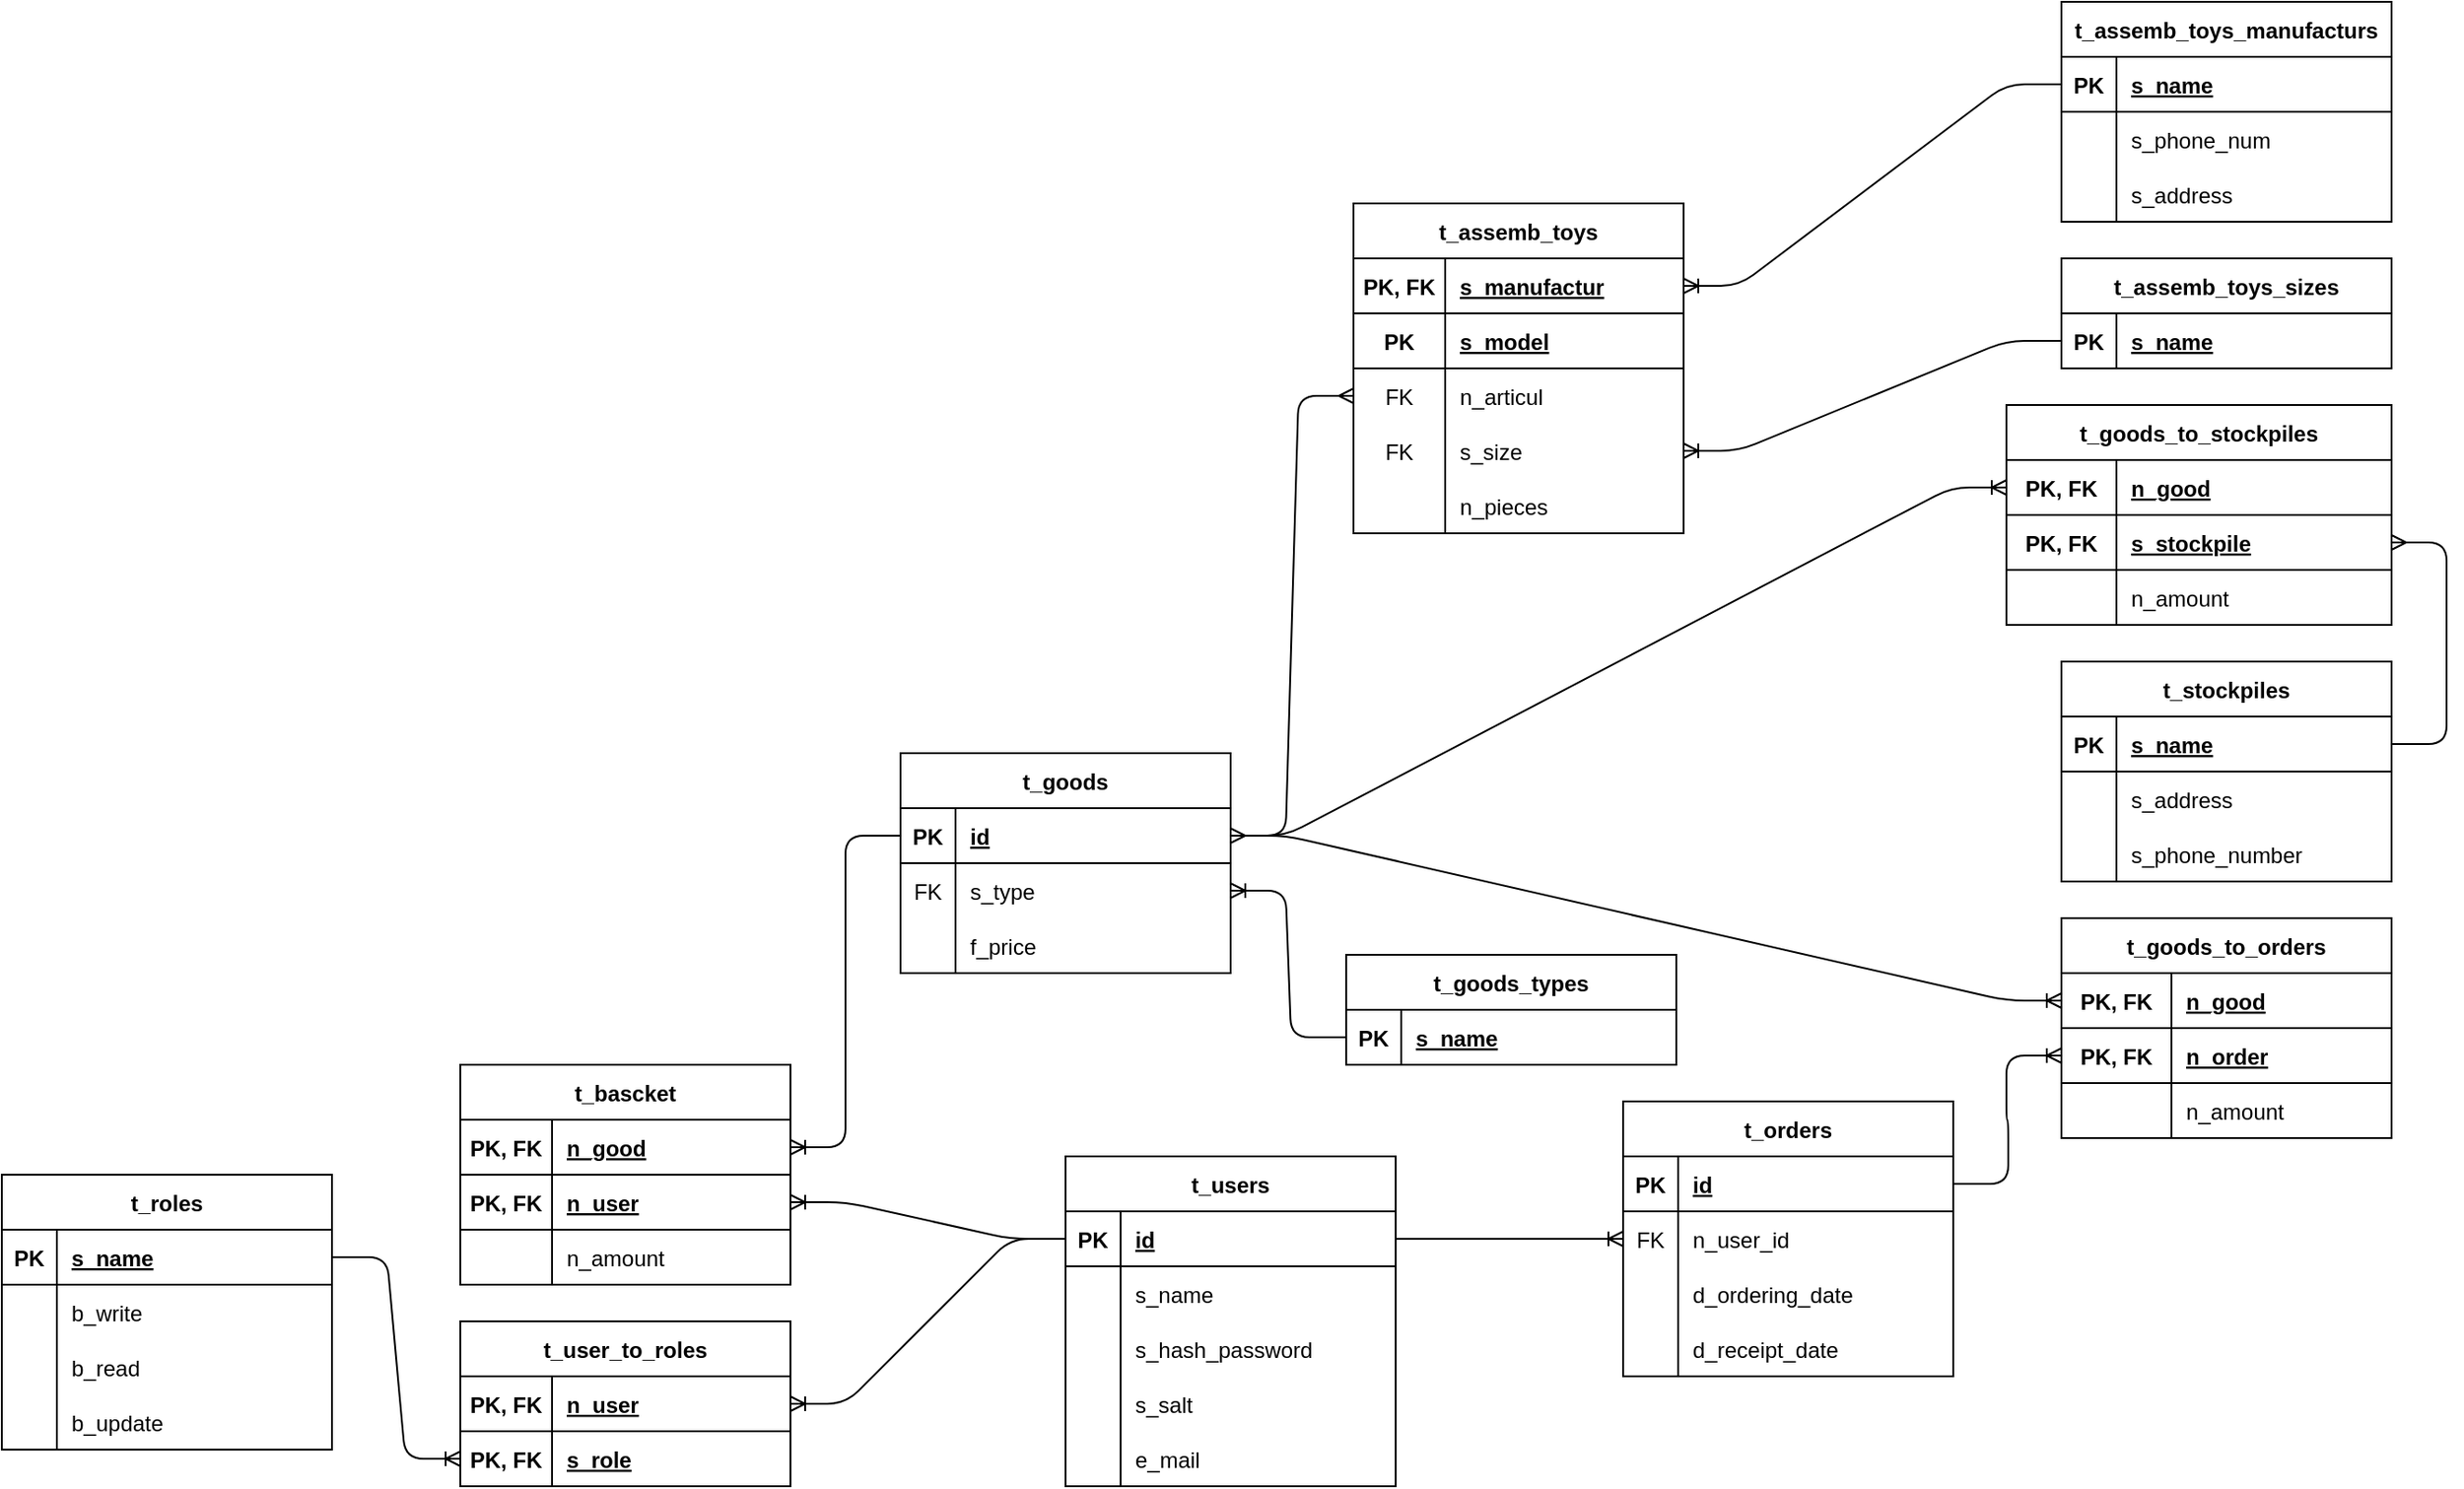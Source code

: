 <mxfile version="14.8.6" type="device"><diagram id="l25zXF_h_-nfWPYXJ8Zp" name="Page-1"><mxGraphModel dx="2249" dy="1874" grid="1" gridSize="10" guides="1" tooltips="1" connect="1" arrows="1" fold="1" page="1" pageScale="1" pageWidth="827" pageHeight="1169" math="0" shadow="0"><root><mxCell id="0"/><mxCell id="1" parent="0"/><mxCell id="Kfu2-tte2u3ud-LGm2zd-1" value="t_users" style="shape=table;startSize=30;container=1;collapsible=1;childLayout=tableLayout;fixedRows=1;rowLines=0;fontStyle=1;align=center;resizeLast=1;" parent="1" vertex="1"><mxGeometry x="167" y="290" width="180" height="180" as="geometry"/></mxCell><mxCell id="Kfu2-tte2u3ud-LGm2zd-2" value="" style="shape=partialRectangle;collapsible=0;dropTarget=0;pointerEvents=0;fillColor=none;top=0;left=0;bottom=1;right=0;points=[[0,0.5],[1,0.5]];portConstraint=eastwest;" parent="Kfu2-tte2u3ud-LGm2zd-1" vertex="1"><mxGeometry y="30" width="180" height="30" as="geometry"/></mxCell><mxCell id="Kfu2-tte2u3ud-LGm2zd-3" value="PK" style="shape=partialRectangle;connectable=0;fillColor=none;top=0;left=0;bottom=0;right=0;fontStyle=1;overflow=hidden;" parent="Kfu2-tte2u3ud-LGm2zd-2" vertex="1"><mxGeometry width="30" height="30" as="geometry"/></mxCell><mxCell id="Kfu2-tte2u3ud-LGm2zd-4" value="id" style="shape=partialRectangle;connectable=0;fillColor=none;top=0;left=0;bottom=0;right=0;align=left;spacingLeft=6;fontStyle=5;overflow=hidden;" parent="Kfu2-tte2u3ud-LGm2zd-2" vertex="1"><mxGeometry x="30" width="150" height="30" as="geometry"/></mxCell><mxCell id="Kfu2-tte2u3ud-LGm2zd-5" value="" style="shape=partialRectangle;collapsible=0;dropTarget=0;pointerEvents=0;fillColor=none;top=0;left=0;bottom=0;right=0;points=[[0,0.5],[1,0.5]];portConstraint=eastwest;" parent="Kfu2-tte2u3ud-LGm2zd-1" vertex="1"><mxGeometry y="60" width="180" height="30" as="geometry"/></mxCell><mxCell id="Kfu2-tte2u3ud-LGm2zd-6" value="" style="shape=partialRectangle;connectable=0;fillColor=none;top=0;left=0;bottom=0;right=0;editable=1;overflow=hidden;" parent="Kfu2-tte2u3ud-LGm2zd-5" vertex="1"><mxGeometry width="30" height="30" as="geometry"/></mxCell><mxCell id="Kfu2-tte2u3ud-LGm2zd-7" value="s_name" style="shape=partialRectangle;connectable=0;fillColor=none;top=0;left=0;bottom=0;right=0;align=left;spacingLeft=6;overflow=hidden;" parent="Kfu2-tte2u3ud-LGm2zd-5" vertex="1"><mxGeometry x="30" width="150" height="30" as="geometry"/></mxCell><mxCell id="Kfu2-tte2u3ud-LGm2zd-8" value="" style="shape=partialRectangle;collapsible=0;dropTarget=0;pointerEvents=0;fillColor=none;top=0;left=0;bottom=0;right=0;points=[[0,0.5],[1,0.5]];portConstraint=eastwest;" parent="Kfu2-tte2u3ud-LGm2zd-1" vertex="1"><mxGeometry y="90" width="180" height="30" as="geometry"/></mxCell><mxCell id="Kfu2-tte2u3ud-LGm2zd-9" value="" style="shape=partialRectangle;connectable=0;fillColor=none;top=0;left=0;bottom=0;right=0;editable=1;overflow=hidden;" parent="Kfu2-tte2u3ud-LGm2zd-8" vertex="1"><mxGeometry width="30" height="30" as="geometry"/></mxCell><mxCell id="Kfu2-tte2u3ud-LGm2zd-10" value="s_hash_password" style="shape=partialRectangle;connectable=0;fillColor=none;top=0;left=0;bottom=0;right=0;align=left;spacingLeft=6;overflow=hidden;" parent="Kfu2-tte2u3ud-LGm2zd-8" vertex="1"><mxGeometry x="30" width="150" height="30" as="geometry"/></mxCell><mxCell id="Kfu2-tte2u3ud-LGm2zd-14" value="" style="shape=partialRectangle;collapsible=0;dropTarget=0;pointerEvents=0;fillColor=none;top=0;left=0;bottom=0;right=0;points=[[0,0.5],[1,0.5]];portConstraint=eastwest;" parent="Kfu2-tte2u3ud-LGm2zd-1" vertex="1"><mxGeometry y="120" width="180" height="30" as="geometry"/></mxCell><mxCell id="Kfu2-tte2u3ud-LGm2zd-15" value="" style="shape=partialRectangle;connectable=0;fillColor=none;top=0;left=0;bottom=0;right=0;editable=1;overflow=hidden;" parent="Kfu2-tte2u3ud-LGm2zd-14" vertex="1"><mxGeometry width="30" height="30" as="geometry"/></mxCell><mxCell id="Kfu2-tte2u3ud-LGm2zd-16" value="s_salt" style="shape=partialRectangle;connectable=0;fillColor=none;top=0;left=0;bottom=0;right=0;align=left;spacingLeft=6;overflow=hidden;" parent="Kfu2-tte2u3ud-LGm2zd-14" vertex="1"><mxGeometry x="30" width="150" height="30" as="geometry"/></mxCell><mxCell id="Kfu2-tte2u3ud-LGm2zd-17" value="" style="shape=partialRectangle;collapsible=0;dropTarget=0;pointerEvents=0;fillColor=none;top=0;left=0;bottom=0;right=0;points=[[0,0.5],[1,0.5]];portConstraint=eastwest;" parent="Kfu2-tte2u3ud-LGm2zd-1" vertex="1"><mxGeometry y="150" width="180" height="30" as="geometry"/></mxCell><mxCell id="Kfu2-tte2u3ud-LGm2zd-18" value="" style="shape=partialRectangle;connectable=0;fillColor=none;top=0;left=0;bottom=0;right=0;editable=1;overflow=hidden;" parent="Kfu2-tte2u3ud-LGm2zd-17" vertex="1"><mxGeometry width="30" height="30" as="geometry"/></mxCell><mxCell id="Kfu2-tte2u3ud-LGm2zd-19" value="e_mail" style="shape=partialRectangle;connectable=0;fillColor=none;top=0;left=0;bottom=0;right=0;align=left;spacingLeft=6;overflow=hidden;" parent="Kfu2-tte2u3ud-LGm2zd-17" vertex="1"><mxGeometry x="30" width="150" height="30" as="geometry"/></mxCell><mxCell id="Kfu2-tte2u3ud-LGm2zd-30" value="t_orders" style="shape=table;startSize=30;container=1;collapsible=1;childLayout=tableLayout;fixedRows=1;rowLines=0;fontStyle=1;align=center;resizeLast=1;" parent="1" vertex="1"><mxGeometry x="471" y="260" width="180" height="150" as="geometry"><mxRectangle x="470" y="310" width="80" height="30" as="alternateBounds"/></mxGeometry></mxCell><mxCell id="Kfu2-tte2u3ud-LGm2zd-31" value="" style="shape=partialRectangle;collapsible=0;dropTarget=0;pointerEvents=0;fillColor=none;top=0;left=0;bottom=1;right=0;points=[[0,0.5],[1,0.5]];portConstraint=eastwest;" parent="Kfu2-tte2u3ud-LGm2zd-30" vertex="1"><mxGeometry y="30" width="180" height="30" as="geometry"/></mxCell><mxCell id="Kfu2-tte2u3ud-LGm2zd-32" value="PK" style="shape=partialRectangle;connectable=0;fillColor=none;top=0;left=0;bottom=0;right=0;fontStyle=1;overflow=hidden;" parent="Kfu2-tte2u3ud-LGm2zd-31" vertex="1"><mxGeometry width="30" height="30" as="geometry"/></mxCell><mxCell id="Kfu2-tte2u3ud-LGm2zd-33" value="id" style="shape=partialRectangle;connectable=0;fillColor=none;top=0;left=0;bottom=0;right=0;align=left;spacingLeft=6;fontStyle=5;overflow=hidden;" parent="Kfu2-tte2u3ud-LGm2zd-31" vertex="1"><mxGeometry x="30" width="150" height="30" as="geometry"/></mxCell><mxCell id="Kfu2-tte2u3ud-LGm2zd-37" value="" style="shape=partialRectangle;collapsible=0;dropTarget=0;pointerEvents=0;fillColor=none;top=0;left=0;bottom=0;right=0;points=[[0,0.5],[1,0.5]];portConstraint=eastwest;" parent="Kfu2-tte2u3ud-LGm2zd-30" vertex="1"><mxGeometry y="60" width="180" height="30" as="geometry"/></mxCell><mxCell id="Kfu2-tte2u3ud-LGm2zd-38" value="FK" style="shape=partialRectangle;connectable=0;fillColor=none;top=0;left=0;bottom=0;right=0;editable=1;overflow=hidden;" parent="Kfu2-tte2u3ud-LGm2zd-37" vertex="1"><mxGeometry width="30" height="30" as="geometry"/></mxCell><mxCell id="Kfu2-tte2u3ud-LGm2zd-39" value="n_user_id" style="shape=partialRectangle;connectable=0;fillColor=none;top=0;left=0;bottom=0;right=0;align=left;spacingLeft=6;overflow=hidden;" parent="Kfu2-tte2u3ud-LGm2zd-37" vertex="1"><mxGeometry x="30" width="150" height="30" as="geometry"/></mxCell><mxCell id="Kfu2-tte2u3ud-LGm2zd-40" value="" style="shape=partialRectangle;collapsible=0;dropTarget=0;pointerEvents=0;fillColor=none;top=0;left=0;bottom=0;right=0;points=[[0,0.5],[1,0.5]];portConstraint=eastwest;" parent="Kfu2-tte2u3ud-LGm2zd-30" vertex="1"><mxGeometry y="90" width="180" height="30" as="geometry"/></mxCell><mxCell id="Kfu2-tte2u3ud-LGm2zd-41" value="" style="shape=partialRectangle;connectable=0;fillColor=none;top=0;left=0;bottom=0;right=0;editable=1;overflow=hidden;" parent="Kfu2-tte2u3ud-LGm2zd-40" vertex="1"><mxGeometry width="30" height="30" as="geometry"/></mxCell><mxCell id="Kfu2-tte2u3ud-LGm2zd-42" value="d_ordering_date" style="shape=partialRectangle;connectable=0;fillColor=none;top=0;left=0;bottom=0;right=0;align=left;spacingLeft=6;overflow=hidden;" parent="Kfu2-tte2u3ud-LGm2zd-40" vertex="1"><mxGeometry x="30" width="150" height="30" as="geometry"/></mxCell><mxCell id="Kfu2-tte2u3ud-LGm2zd-43" style="shape=partialRectangle;collapsible=0;dropTarget=0;pointerEvents=0;fillColor=none;top=0;left=0;bottom=0;right=0;points=[[0,0.5],[1,0.5]];portConstraint=eastwest;" parent="Kfu2-tte2u3ud-LGm2zd-30" vertex="1"><mxGeometry y="120" width="180" height="30" as="geometry"/></mxCell><mxCell id="Kfu2-tte2u3ud-LGm2zd-44" style="shape=partialRectangle;connectable=0;fillColor=none;top=0;left=0;bottom=0;right=0;editable=1;overflow=hidden;" parent="Kfu2-tte2u3ud-LGm2zd-43" vertex="1"><mxGeometry width="30" height="30" as="geometry"/></mxCell><mxCell id="Kfu2-tte2u3ud-LGm2zd-45" value="d_receipt_date" style="shape=partialRectangle;connectable=0;fillColor=none;top=0;left=0;bottom=0;right=0;align=left;spacingLeft=6;overflow=hidden;" parent="Kfu2-tte2u3ud-LGm2zd-43" vertex="1"><mxGeometry x="30" width="150" height="30" as="geometry"/></mxCell><mxCell id="Kfu2-tte2u3ud-LGm2zd-49" value="" style="edgeStyle=entityRelationEdgeStyle;fontSize=12;html=1;endArrow=ERoneToMany;" parent="1" source="Kfu2-tte2u3ud-LGm2zd-2" target="Kfu2-tte2u3ud-LGm2zd-37" edge="1"><mxGeometry width="100" height="100" relative="1" as="geometry"><mxPoint x="427" y="470" as="sourcePoint"/><mxPoint x="527" y="370" as="targetPoint"/></mxGeometry></mxCell><mxCell id="Kfu2-tte2u3ud-LGm2zd-50" value="t_goods" style="shape=table;startSize=30;container=1;collapsible=1;childLayout=tableLayout;fixedRows=1;rowLines=0;fontStyle=1;align=center;resizeLast=1;" parent="1" vertex="1"><mxGeometry x="77" y="70" width="180" height="120" as="geometry"/></mxCell><mxCell id="Kfu2-tte2u3ud-LGm2zd-51" value="" style="shape=partialRectangle;collapsible=0;dropTarget=0;pointerEvents=0;fillColor=none;top=0;left=0;bottom=1;right=0;points=[[0,0.5],[1,0.5]];portConstraint=eastwest;" parent="Kfu2-tte2u3ud-LGm2zd-50" vertex="1"><mxGeometry y="30" width="180" height="30" as="geometry"/></mxCell><mxCell id="Kfu2-tte2u3ud-LGm2zd-52" value="PK" style="shape=partialRectangle;connectable=0;fillColor=none;top=0;left=0;bottom=0;right=0;fontStyle=1;overflow=hidden;" parent="Kfu2-tte2u3ud-LGm2zd-51" vertex="1"><mxGeometry width="30" height="30" as="geometry"/></mxCell><mxCell id="Kfu2-tte2u3ud-LGm2zd-53" value="id" style="shape=partialRectangle;connectable=0;fillColor=none;top=0;left=0;bottom=0;right=0;align=left;spacingLeft=6;fontStyle=5;overflow=hidden;" parent="Kfu2-tte2u3ud-LGm2zd-51" vertex="1"><mxGeometry x="30" width="150" height="30" as="geometry"/></mxCell><mxCell id="Kfu2-tte2u3ud-LGm2zd-54" value="" style="shape=partialRectangle;collapsible=0;dropTarget=0;pointerEvents=0;fillColor=none;top=0;left=0;bottom=0;right=0;points=[[0,0.5],[1,0.5]];portConstraint=eastwest;" parent="Kfu2-tte2u3ud-LGm2zd-50" vertex="1"><mxGeometry y="60" width="180" height="30" as="geometry"/></mxCell><mxCell id="Kfu2-tte2u3ud-LGm2zd-55" value="FK" style="shape=partialRectangle;connectable=0;fillColor=none;top=0;left=0;bottom=0;right=0;editable=1;overflow=hidden;" parent="Kfu2-tte2u3ud-LGm2zd-54" vertex="1"><mxGeometry width="30" height="30" as="geometry"/></mxCell><mxCell id="Kfu2-tte2u3ud-LGm2zd-56" value="s_type" style="shape=partialRectangle;connectable=0;fillColor=none;top=0;left=0;bottom=0;right=0;align=left;spacingLeft=6;overflow=hidden;" parent="Kfu2-tte2u3ud-LGm2zd-54" vertex="1"><mxGeometry x="30" width="150" height="30" as="geometry"/></mxCell><mxCell id="KdkHoubyCZWtUUZc4maZ-32" style="shape=partialRectangle;collapsible=0;dropTarget=0;pointerEvents=0;fillColor=none;top=0;left=0;bottom=0;right=0;points=[[0,0.5],[1,0.5]];portConstraint=eastwest;" parent="Kfu2-tte2u3ud-LGm2zd-50" vertex="1"><mxGeometry y="90" width="180" height="30" as="geometry"/></mxCell><mxCell id="KdkHoubyCZWtUUZc4maZ-33" style="shape=partialRectangle;connectable=0;fillColor=none;top=0;left=0;bottom=0;right=0;editable=1;overflow=hidden;" parent="KdkHoubyCZWtUUZc4maZ-32" vertex="1"><mxGeometry width="30" height="30" as="geometry"/></mxCell><mxCell id="KdkHoubyCZWtUUZc4maZ-34" value="f_price" style="shape=partialRectangle;connectable=0;fillColor=none;top=0;left=0;bottom=0;right=0;align=left;spacingLeft=6;overflow=hidden;" parent="KdkHoubyCZWtUUZc4maZ-32" vertex="1"><mxGeometry x="30" width="150" height="30" as="geometry"/></mxCell><mxCell id="Kfu2-tte2u3ud-LGm2zd-72" value="t_stockpiles" style="shape=table;startSize=30;container=1;collapsible=1;childLayout=tableLayout;fixedRows=1;rowLines=0;fontStyle=1;align=center;resizeLast=1;" parent="1" vertex="1"><mxGeometry x="710" y="20" width="180" height="120" as="geometry"/></mxCell><mxCell id="Kfu2-tte2u3ud-LGm2zd-73" value="" style="shape=partialRectangle;collapsible=0;dropTarget=0;pointerEvents=0;fillColor=none;top=0;left=0;bottom=1;right=0;points=[[0,0.5],[1,0.5]];portConstraint=eastwest;" parent="Kfu2-tte2u3ud-LGm2zd-72" vertex="1"><mxGeometry y="30" width="180" height="30" as="geometry"/></mxCell><mxCell id="Kfu2-tte2u3ud-LGm2zd-74" value="PK" style="shape=partialRectangle;connectable=0;fillColor=none;top=0;left=0;bottom=0;right=0;fontStyle=1;overflow=hidden;" parent="Kfu2-tte2u3ud-LGm2zd-73" vertex="1"><mxGeometry width="30" height="30" as="geometry"/></mxCell><mxCell id="Kfu2-tte2u3ud-LGm2zd-75" value="s_name" style="shape=partialRectangle;connectable=0;fillColor=none;top=0;left=0;bottom=0;right=0;align=left;spacingLeft=6;fontStyle=5;overflow=hidden;" parent="Kfu2-tte2u3ud-LGm2zd-73" vertex="1"><mxGeometry x="30" width="150" height="30" as="geometry"/></mxCell><mxCell id="Kfu2-tte2u3ud-LGm2zd-76" value="" style="shape=partialRectangle;collapsible=0;dropTarget=0;pointerEvents=0;fillColor=none;top=0;left=0;bottom=0;right=0;points=[[0,0.5],[1,0.5]];portConstraint=eastwest;" parent="Kfu2-tte2u3ud-LGm2zd-72" vertex="1"><mxGeometry y="60" width="180" height="30" as="geometry"/></mxCell><mxCell id="Kfu2-tte2u3ud-LGm2zd-77" value="" style="shape=partialRectangle;connectable=0;fillColor=none;top=0;left=0;bottom=0;right=0;editable=1;overflow=hidden;" parent="Kfu2-tte2u3ud-LGm2zd-76" vertex="1"><mxGeometry width="30" height="30" as="geometry"/></mxCell><mxCell id="Kfu2-tte2u3ud-LGm2zd-78" value="s_address" style="shape=partialRectangle;connectable=0;fillColor=none;top=0;left=0;bottom=0;right=0;align=left;spacingLeft=6;overflow=hidden;" parent="Kfu2-tte2u3ud-LGm2zd-76" vertex="1"><mxGeometry x="30" width="150" height="30" as="geometry"/></mxCell><mxCell id="Kfu2-tte2u3ud-LGm2zd-79" value="" style="shape=partialRectangle;collapsible=0;dropTarget=0;pointerEvents=0;fillColor=none;top=0;left=0;bottom=0;right=0;points=[[0,0.5],[1,0.5]];portConstraint=eastwest;" parent="Kfu2-tte2u3ud-LGm2zd-72" vertex="1"><mxGeometry y="90" width="180" height="30" as="geometry"/></mxCell><mxCell id="Kfu2-tte2u3ud-LGm2zd-80" value="" style="shape=partialRectangle;connectable=0;fillColor=none;top=0;left=0;bottom=0;right=0;editable=1;overflow=hidden;" parent="Kfu2-tte2u3ud-LGm2zd-79" vertex="1"><mxGeometry width="30" height="30" as="geometry"/></mxCell><mxCell id="Kfu2-tte2u3ud-LGm2zd-81" value="s_phone_number" style="shape=partialRectangle;connectable=0;fillColor=none;top=0;left=0;bottom=0;right=0;align=left;spacingLeft=6;overflow=hidden;" parent="Kfu2-tte2u3ud-LGm2zd-79" vertex="1"><mxGeometry x="30" width="150" height="30" as="geometry"/></mxCell><mxCell id="Kfu2-tte2u3ud-LGm2zd-85" value="t_goods_to_stockpiles" style="shape=table;startSize=30;container=1;collapsible=1;childLayout=tableLayout;fixedRows=1;rowLines=0;fontStyle=1;align=center;resizeLast=1;" parent="1" vertex="1"><mxGeometry x="680" y="-120" width="210" height="120" as="geometry"/></mxCell><mxCell id="Kfu2-tte2u3ud-LGm2zd-86" value="" style="shape=partialRectangle;collapsible=0;dropTarget=0;pointerEvents=0;fillColor=none;top=0;left=0;bottom=1;right=0;points=[[0,0.5],[1,0.5]];portConstraint=eastwest;" parent="Kfu2-tte2u3ud-LGm2zd-85" vertex="1"><mxGeometry y="30" width="210" height="30" as="geometry"/></mxCell><mxCell id="Kfu2-tte2u3ud-LGm2zd-87" value="PK, FK" style="shape=partialRectangle;connectable=0;fillColor=none;top=0;left=0;bottom=0;right=0;fontStyle=1;overflow=hidden;" parent="Kfu2-tte2u3ud-LGm2zd-86" vertex="1"><mxGeometry width="60" height="30" as="geometry"/></mxCell><mxCell id="Kfu2-tte2u3ud-LGm2zd-88" value="n_good" style="shape=partialRectangle;connectable=0;fillColor=none;top=0;left=0;bottom=0;right=0;align=left;spacingLeft=6;fontStyle=5;overflow=hidden;" parent="Kfu2-tte2u3ud-LGm2zd-86" vertex="1"><mxGeometry x="60" width="150" height="30" as="geometry"/></mxCell><mxCell id="Kfu2-tte2u3ud-LGm2zd-125" value="" style="shape=partialRectangle;collapsible=0;dropTarget=0;pointerEvents=0;fillColor=none;top=0;left=0;bottom=1;right=0;points=[[0,0.5],[1,0.5]];portConstraint=eastwest;" parent="Kfu2-tte2u3ud-LGm2zd-85" vertex="1"><mxGeometry y="60" width="210" height="30" as="geometry"/></mxCell><mxCell id="Kfu2-tte2u3ud-LGm2zd-126" value="PK, FK" style="shape=partialRectangle;connectable=0;fillColor=none;top=0;left=0;bottom=0;right=0;fontStyle=1;overflow=hidden;" parent="Kfu2-tte2u3ud-LGm2zd-125" vertex="1"><mxGeometry width="60" height="30" as="geometry"/></mxCell><mxCell id="Kfu2-tte2u3ud-LGm2zd-127" value="s_stockpile" style="shape=partialRectangle;connectable=0;fillColor=none;top=0;left=0;bottom=0;right=0;align=left;spacingLeft=6;fontStyle=5;overflow=hidden;" parent="Kfu2-tte2u3ud-LGm2zd-125" vertex="1"><mxGeometry x="60" width="150" height="30" as="geometry"/></mxCell><mxCell id="Kfu2-tte2u3ud-LGm2zd-89" value="" style="shape=partialRectangle;collapsible=0;dropTarget=0;pointerEvents=0;fillColor=none;top=0;left=0;bottom=0;right=0;points=[[0,0.5],[1,0.5]];portConstraint=eastwest;" parent="Kfu2-tte2u3ud-LGm2zd-85" vertex="1"><mxGeometry y="90" width="210" height="30" as="geometry"/></mxCell><mxCell id="Kfu2-tte2u3ud-LGm2zd-90" value="" style="shape=partialRectangle;connectable=0;fillColor=none;top=0;left=0;bottom=0;right=0;editable=1;overflow=hidden;" parent="Kfu2-tte2u3ud-LGm2zd-89" vertex="1"><mxGeometry width="60" height="30" as="geometry"/></mxCell><mxCell id="Kfu2-tte2u3ud-LGm2zd-91" value="n_amount" style="shape=partialRectangle;connectable=0;fillColor=none;top=0;left=0;bottom=0;right=0;align=left;spacingLeft=6;overflow=hidden;" parent="Kfu2-tte2u3ud-LGm2zd-89" vertex="1"><mxGeometry x="60" width="150" height="30" as="geometry"/></mxCell><mxCell id="KdkHoubyCZWtUUZc4maZ-1" value="t_goods_to_orders" style="shape=table;startSize=30;container=1;collapsible=1;childLayout=tableLayout;fixedRows=1;rowLines=0;fontStyle=1;align=center;resizeLast=1;" parent="1" vertex="1"><mxGeometry x="710" y="160" width="180" height="120" as="geometry"/></mxCell><mxCell id="KdkHoubyCZWtUUZc4maZ-2" value="" style="shape=partialRectangle;collapsible=0;dropTarget=0;pointerEvents=0;fillColor=none;top=0;left=0;bottom=1;right=0;points=[[0,0.5],[1,0.5]];portConstraint=eastwest;" parent="KdkHoubyCZWtUUZc4maZ-1" vertex="1"><mxGeometry y="30" width="180" height="30" as="geometry"/></mxCell><mxCell id="KdkHoubyCZWtUUZc4maZ-3" value="PK, FK" style="shape=partialRectangle;connectable=0;fillColor=none;top=0;left=0;bottom=0;right=0;fontStyle=1;overflow=hidden;" parent="KdkHoubyCZWtUUZc4maZ-2" vertex="1"><mxGeometry width="60" height="30" as="geometry"/></mxCell><mxCell id="KdkHoubyCZWtUUZc4maZ-4" value="n_good" style="shape=partialRectangle;connectable=0;fillColor=none;top=0;left=0;bottom=0;right=0;align=left;spacingLeft=6;fontStyle=5;overflow=hidden;" parent="KdkHoubyCZWtUUZc4maZ-2" vertex="1"><mxGeometry x="60" width="120" height="30" as="geometry"/></mxCell><mxCell id="KdkHoubyCZWtUUZc4maZ-14" style="shape=partialRectangle;collapsible=0;dropTarget=0;pointerEvents=0;fillColor=none;top=0;left=0;bottom=1;right=0;points=[[0,0.5],[1,0.5]];portConstraint=eastwest;" parent="KdkHoubyCZWtUUZc4maZ-1" vertex="1"><mxGeometry y="60" width="180" height="30" as="geometry"/></mxCell><mxCell id="KdkHoubyCZWtUUZc4maZ-15" value="PK, FK" style="shape=partialRectangle;connectable=0;fillColor=none;top=0;left=0;bottom=0;right=0;fontStyle=1;overflow=hidden;" parent="KdkHoubyCZWtUUZc4maZ-14" vertex="1"><mxGeometry width="60" height="30" as="geometry"/></mxCell><mxCell id="KdkHoubyCZWtUUZc4maZ-16" value="n_order" style="shape=partialRectangle;connectable=0;fillColor=none;top=0;left=0;bottom=0;right=0;align=left;spacingLeft=6;fontStyle=5;overflow=hidden;" parent="KdkHoubyCZWtUUZc4maZ-14" vertex="1"><mxGeometry x="60" width="120" height="30" as="geometry"/></mxCell><mxCell id="KdkHoubyCZWtUUZc4maZ-5" value="" style="shape=partialRectangle;collapsible=0;dropTarget=0;pointerEvents=0;fillColor=none;top=0;left=0;bottom=0;right=0;points=[[0,0.5],[1,0.5]];portConstraint=eastwest;" parent="KdkHoubyCZWtUUZc4maZ-1" vertex="1"><mxGeometry y="90" width="180" height="30" as="geometry"/></mxCell><mxCell id="KdkHoubyCZWtUUZc4maZ-6" value="" style="shape=partialRectangle;connectable=0;fillColor=none;top=0;left=0;bottom=0;right=0;editable=1;overflow=hidden;" parent="KdkHoubyCZWtUUZc4maZ-5" vertex="1"><mxGeometry width="60" height="30" as="geometry"/></mxCell><mxCell id="KdkHoubyCZWtUUZc4maZ-7" value="n_amount" style="shape=partialRectangle;connectable=0;fillColor=none;top=0;left=0;bottom=0;right=0;align=left;spacingLeft=6;overflow=hidden;" parent="KdkHoubyCZWtUUZc4maZ-5" vertex="1"><mxGeometry x="60" width="120" height="30" as="geometry"/></mxCell><mxCell id="KdkHoubyCZWtUUZc4maZ-19" value="t_assemb_toys" style="shape=table;startSize=30;container=1;collapsible=1;childLayout=tableLayout;fixedRows=1;rowLines=0;fontStyle=1;align=center;resizeLast=1;" parent="1" vertex="1"><mxGeometry x="324" y="-230" width="180" height="180" as="geometry"/></mxCell><mxCell id="KdkHoubyCZWtUUZc4maZ-20" value="" style="shape=partialRectangle;collapsible=0;dropTarget=0;pointerEvents=0;fillColor=none;top=0;left=0;bottom=1;right=0;points=[[0,0.5],[1,0.5]];portConstraint=eastwest;" parent="KdkHoubyCZWtUUZc4maZ-19" vertex="1"><mxGeometry y="30" width="180" height="30" as="geometry"/></mxCell><mxCell id="KdkHoubyCZWtUUZc4maZ-21" value="PK, FK" style="shape=partialRectangle;connectable=0;fillColor=none;top=0;left=0;bottom=0;right=0;fontStyle=1;overflow=hidden;" parent="KdkHoubyCZWtUUZc4maZ-20" vertex="1"><mxGeometry width="50" height="30" as="geometry"/></mxCell><mxCell id="KdkHoubyCZWtUUZc4maZ-22" value="s_manufactur" style="shape=partialRectangle;connectable=0;fillColor=none;top=0;left=0;bottom=0;right=0;align=left;spacingLeft=6;fontStyle=5;overflow=hidden;" parent="KdkHoubyCZWtUUZc4maZ-20" vertex="1"><mxGeometry x="50" width="130" height="30" as="geometry"/></mxCell><mxCell id="KdkHoubyCZWtUUZc4maZ-35" style="shape=partialRectangle;collapsible=0;dropTarget=0;pointerEvents=0;fillColor=none;top=0;left=0;bottom=1;right=0;points=[[0,0.5],[1,0.5]];portConstraint=eastwest;" parent="KdkHoubyCZWtUUZc4maZ-19" vertex="1"><mxGeometry y="60" width="180" height="30" as="geometry"/></mxCell><mxCell id="KdkHoubyCZWtUUZc4maZ-36" value="PK" style="shape=partialRectangle;connectable=0;fillColor=none;top=0;left=0;bottom=0;right=0;fontStyle=1;overflow=hidden;" parent="KdkHoubyCZWtUUZc4maZ-35" vertex="1"><mxGeometry width="50" height="30" as="geometry"/></mxCell><mxCell id="KdkHoubyCZWtUUZc4maZ-37" value="s_model" style="shape=partialRectangle;connectable=0;fillColor=none;top=0;left=0;bottom=0;right=0;align=left;spacingLeft=6;fontStyle=5;overflow=hidden;" parent="KdkHoubyCZWtUUZc4maZ-35" vertex="1"><mxGeometry x="50" width="130" height="30" as="geometry"/></mxCell><mxCell id="KdkHoubyCZWtUUZc4maZ-23" value="" style="shape=partialRectangle;collapsible=0;dropTarget=0;pointerEvents=0;fillColor=none;top=0;left=0;bottom=0;right=0;points=[[0,0.5],[1,0.5]];portConstraint=eastwest;" parent="KdkHoubyCZWtUUZc4maZ-19" vertex="1"><mxGeometry y="90" width="180" height="30" as="geometry"/></mxCell><mxCell id="KdkHoubyCZWtUUZc4maZ-24" value="FK" style="shape=partialRectangle;connectable=0;fillColor=none;top=0;left=0;bottom=0;right=0;editable=1;overflow=hidden;" parent="KdkHoubyCZWtUUZc4maZ-23" vertex="1"><mxGeometry width="50" height="30" as="geometry"/></mxCell><mxCell id="KdkHoubyCZWtUUZc4maZ-25" value="n_articul" style="shape=partialRectangle;connectable=0;fillColor=none;top=0;left=0;bottom=0;right=0;align=left;spacingLeft=6;overflow=hidden;" parent="KdkHoubyCZWtUUZc4maZ-23" vertex="1"><mxGeometry x="50" width="130" height="30" as="geometry"/></mxCell><mxCell id="KdkHoubyCZWtUUZc4maZ-26" value="" style="shape=partialRectangle;collapsible=0;dropTarget=0;pointerEvents=0;fillColor=none;top=0;left=0;bottom=0;right=0;points=[[0,0.5],[1,0.5]];portConstraint=eastwest;" parent="KdkHoubyCZWtUUZc4maZ-19" vertex="1"><mxGeometry y="120" width="180" height="30" as="geometry"/></mxCell><mxCell id="KdkHoubyCZWtUUZc4maZ-27" value="FK" style="shape=partialRectangle;connectable=0;fillColor=none;top=0;left=0;bottom=0;right=0;editable=1;overflow=hidden;" parent="KdkHoubyCZWtUUZc4maZ-26" vertex="1"><mxGeometry width="50" height="30" as="geometry"/></mxCell><mxCell id="KdkHoubyCZWtUUZc4maZ-28" value="s_size" style="shape=partialRectangle;connectable=0;fillColor=none;top=0;left=0;bottom=0;right=0;align=left;spacingLeft=6;overflow=hidden;" parent="KdkHoubyCZWtUUZc4maZ-26" vertex="1"><mxGeometry x="50" width="130" height="30" as="geometry"/></mxCell><mxCell id="KdkHoubyCZWtUUZc4maZ-29" value="" style="shape=partialRectangle;collapsible=0;dropTarget=0;pointerEvents=0;fillColor=none;top=0;left=0;bottom=0;right=0;points=[[0,0.5],[1,0.5]];portConstraint=eastwest;" parent="KdkHoubyCZWtUUZc4maZ-19" vertex="1"><mxGeometry y="150" width="180" height="30" as="geometry"/></mxCell><mxCell id="KdkHoubyCZWtUUZc4maZ-30" value="" style="shape=partialRectangle;connectable=0;fillColor=none;top=0;left=0;bottom=0;right=0;editable=1;overflow=hidden;" parent="KdkHoubyCZWtUUZc4maZ-29" vertex="1"><mxGeometry width="50" height="30" as="geometry"/></mxCell><mxCell id="KdkHoubyCZWtUUZc4maZ-31" value="n_pieces" style="shape=partialRectangle;connectable=0;fillColor=none;top=0;left=0;bottom=0;right=0;align=left;spacingLeft=6;overflow=hidden;" parent="KdkHoubyCZWtUUZc4maZ-29" vertex="1"><mxGeometry x="50" width="130" height="30" as="geometry"/></mxCell><mxCell id="KdkHoubyCZWtUUZc4maZ-38" value="" style="edgeStyle=entityRelationEdgeStyle;fontSize=12;html=1;endArrow=ERmany;startArrow=ERmany;" parent="1" source="Kfu2-tte2u3ud-LGm2zd-51" target="KdkHoubyCZWtUUZc4maZ-23" edge="1"><mxGeometry width="100" height="100" relative="1" as="geometry"><mxPoint x="70" y="-40" as="sourcePoint"/><mxPoint x="170" y="-140" as="targetPoint"/></mxGeometry></mxCell><mxCell id="KdkHoubyCZWtUUZc4maZ-39" value="t_assemb_toys_manufacturs" style="shape=table;startSize=30;container=1;collapsible=1;childLayout=tableLayout;fixedRows=1;rowLines=0;fontStyle=1;align=center;resizeLast=1;" parent="1" vertex="1"><mxGeometry x="710" y="-340" width="180" height="120" as="geometry"/></mxCell><mxCell id="KdkHoubyCZWtUUZc4maZ-40" value="" style="shape=partialRectangle;collapsible=0;dropTarget=0;pointerEvents=0;fillColor=none;top=0;left=0;bottom=1;right=0;points=[[0,0.5],[1,0.5]];portConstraint=eastwest;" parent="KdkHoubyCZWtUUZc4maZ-39" vertex="1"><mxGeometry y="30" width="180" height="30" as="geometry"/></mxCell><mxCell id="KdkHoubyCZWtUUZc4maZ-41" value="PK" style="shape=partialRectangle;connectable=0;fillColor=none;top=0;left=0;bottom=0;right=0;fontStyle=1;overflow=hidden;" parent="KdkHoubyCZWtUUZc4maZ-40" vertex="1"><mxGeometry width="30" height="30" as="geometry"/></mxCell><mxCell id="KdkHoubyCZWtUUZc4maZ-42" value="s_name" style="shape=partialRectangle;connectable=0;fillColor=none;top=0;left=0;bottom=0;right=0;align=left;spacingLeft=6;fontStyle=5;overflow=hidden;" parent="KdkHoubyCZWtUUZc4maZ-40" vertex="1"><mxGeometry x="30" width="150" height="30" as="geometry"/></mxCell><mxCell id="KdkHoubyCZWtUUZc4maZ-43" value="" style="shape=partialRectangle;collapsible=0;dropTarget=0;pointerEvents=0;fillColor=none;top=0;left=0;bottom=0;right=0;points=[[0,0.5],[1,0.5]];portConstraint=eastwest;" parent="KdkHoubyCZWtUUZc4maZ-39" vertex="1"><mxGeometry y="60" width="180" height="30" as="geometry"/></mxCell><mxCell id="KdkHoubyCZWtUUZc4maZ-44" value="" style="shape=partialRectangle;connectable=0;fillColor=none;top=0;left=0;bottom=0;right=0;editable=1;overflow=hidden;" parent="KdkHoubyCZWtUUZc4maZ-43" vertex="1"><mxGeometry width="30" height="30" as="geometry"/></mxCell><mxCell id="KdkHoubyCZWtUUZc4maZ-45" value="s_phone_num" style="shape=partialRectangle;connectable=0;fillColor=none;top=0;left=0;bottom=0;right=0;align=left;spacingLeft=6;overflow=hidden;" parent="KdkHoubyCZWtUUZc4maZ-43" vertex="1"><mxGeometry x="30" width="150" height="30" as="geometry"/></mxCell><mxCell id="KdkHoubyCZWtUUZc4maZ-46" value="" style="shape=partialRectangle;collapsible=0;dropTarget=0;pointerEvents=0;fillColor=none;top=0;left=0;bottom=0;right=0;points=[[0,0.5],[1,0.5]];portConstraint=eastwest;" parent="KdkHoubyCZWtUUZc4maZ-39" vertex="1"><mxGeometry y="90" width="180" height="30" as="geometry"/></mxCell><mxCell id="KdkHoubyCZWtUUZc4maZ-47" value="" style="shape=partialRectangle;connectable=0;fillColor=none;top=0;left=0;bottom=0;right=0;editable=1;overflow=hidden;" parent="KdkHoubyCZWtUUZc4maZ-46" vertex="1"><mxGeometry width="30" height="30" as="geometry"/></mxCell><mxCell id="KdkHoubyCZWtUUZc4maZ-48" value="s_address" style="shape=partialRectangle;connectable=0;fillColor=none;top=0;left=0;bottom=0;right=0;align=left;spacingLeft=6;overflow=hidden;" parent="KdkHoubyCZWtUUZc4maZ-46" vertex="1"><mxGeometry x="30" width="150" height="30" as="geometry"/></mxCell><mxCell id="KdkHoubyCZWtUUZc4maZ-75" value="t_assemb_toys_sizes" style="shape=table;startSize=30;container=1;collapsible=1;childLayout=tableLayout;fixedRows=1;rowLines=0;fontStyle=1;align=center;resizeLast=1;" parent="1" vertex="1"><mxGeometry x="710" y="-200" width="180" height="60" as="geometry"/></mxCell><mxCell id="KdkHoubyCZWtUUZc4maZ-76" value="" style="shape=partialRectangle;collapsible=0;dropTarget=0;pointerEvents=0;fillColor=none;top=0;left=0;bottom=1;right=0;points=[[0,0.5],[1,0.5]];portConstraint=eastwest;" parent="KdkHoubyCZWtUUZc4maZ-75" vertex="1"><mxGeometry y="30" width="180" height="30" as="geometry"/></mxCell><mxCell id="KdkHoubyCZWtUUZc4maZ-77" value="PK" style="shape=partialRectangle;connectable=0;fillColor=none;top=0;left=0;bottom=0;right=0;fontStyle=1;overflow=hidden;" parent="KdkHoubyCZWtUUZc4maZ-76" vertex="1"><mxGeometry width="30" height="30" as="geometry"/></mxCell><mxCell id="KdkHoubyCZWtUUZc4maZ-78" value="s_name" style="shape=partialRectangle;connectable=0;fillColor=none;top=0;left=0;bottom=0;right=0;align=left;spacingLeft=6;fontStyle=5;overflow=hidden;" parent="KdkHoubyCZWtUUZc4maZ-76" vertex="1"><mxGeometry x="30" width="150" height="30" as="geometry"/></mxCell><mxCell id="KdkHoubyCZWtUUZc4maZ-82" value="t_bascket" style="shape=table;startSize=30;container=1;collapsible=1;childLayout=tableLayout;fixedRows=1;rowLines=0;fontStyle=1;align=center;resizeLast=1;" parent="1" vertex="1"><mxGeometry x="-163" y="240" width="180" height="120" as="geometry"/></mxCell><mxCell id="KdkHoubyCZWtUUZc4maZ-95" style="shape=partialRectangle;collapsible=0;dropTarget=0;pointerEvents=0;fillColor=none;top=0;left=0;bottom=1;right=0;points=[[0,0.5],[1,0.5]];portConstraint=eastwest;" parent="KdkHoubyCZWtUUZc4maZ-82" vertex="1"><mxGeometry y="30" width="180" height="30" as="geometry"/></mxCell><mxCell id="KdkHoubyCZWtUUZc4maZ-96" value="PK, FK" style="shape=partialRectangle;connectable=0;fillColor=none;top=0;left=0;bottom=0;right=0;fontStyle=1;overflow=hidden;" parent="KdkHoubyCZWtUUZc4maZ-95" vertex="1"><mxGeometry width="50" height="30" as="geometry"/></mxCell><mxCell id="KdkHoubyCZWtUUZc4maZ-97" value="n_good" style="shape=partialRectangle;connectable=0;fillColor=none;top=0;left=0;bottom=0;right=0;align=left;spacingLeft=6;fontStyle=5;overflow=hidden;" parent="KdkHoubyCZWtUUZc4maZ-95" vertex="1"><mxGeometry x="50" width="130" height="30" as="geometry"/></mxCell><mxCell id="KdkHoubyCZWtUUZc4maZ-83" value="" style="shape=partialRectangle;collapsible=0;dropTarget=0;pointerEvents=0;fillColor=none;top=0;left=0;bottom=1;right=0;points=[[0,0.5],[1,0.5]];portConstraint=eastwest;" parent="KdkHoubyCZWtUUZc4maZ-82" vertex="1"><mxGeometry y="60" width="180" height="30" as="geometry"/></mxCell><mxCell id="KdkHoubyCZWtUUZc4maZ-84" value="PK, FK" style="shape=partialRectangle;connectable=0;fillColor=none;top=0;left=0;bottom=0;right=0;fontStyle=1;overflow=hidden;" parent="KdkHoubyCZWtUUZc4maZ-83" vertex="1"><mxGeometry width="50" height="30" as="geometry"/></mxCell><mxCell id="KdkHoubyCZWtUUZc4maZ-85" value="n_user" style="shape=partialRectangle;connectable=0;fillColor=none;top=0;left=0;bottom=0;right=0;align=left;spacingLeft=6;fontStyle=5;overflow=hidden;" parent="KdkHoubyCZWtUUZc4maZ-83" vertex="1"><mxGeometry x="50" width="130" height="30" as="geometry"/></mxCell><mxCell id="KdkHoubyCZWtUUZc4maZ-86" value="" style="shape=partialRectangle;collapsible=0;dropTarget=0;pointerEvents=0;fillColor=none;top=0;left=0;bottom=0;right=0;points=[[0,0.5],[1,0.5]];portConstraint=eastwest;" parent="KdkHoubyCZWtUUZc4maZ-82" vertex="1"><mxGeometry y="90" width="180" height="30" as="geometry"/></mxCell><mxCell id="KdkHoubyCZWtUUZc4maZ-87" value="" style="shape=partialRectangle;connectable=0;fillColor=none;top=0;left=0;bottom=0;right=0;editable=1;overflow=hidden;" parent="KdkHoubyCZWtUUZc4maZ-86" vertex="1"><mxGeometry width="50" height="30" as="geometry"/></mxCell><mxCell id="KdkHoubyCZWtUUZc4maZ-88" value="n_amount" style="shape=partialRectangle;connectable=0;fillColor=none;top=0;left=0;bottom=0;right=0;align=left;spacingLeft=6;overflow=hidden;" parent="KdkHoubyCZWtUUZc4maZ-86" vertex="1"><mxGeometry x="50" width="130" height="30" as="geometry"/></mxCell><mxCell id="KdkHoubyCZWtUUZc4maZ-105" value="t_roles" style="shape=table;startSize=30;container=1;collapsible=1;childLayout=tableLayout;fixedRows=1;rowLines=0;fontStyle=1;align=center;resizeLast=1;" parent="1" vertex="1"><mxGeometry x="-413" y="300" width="180" height="150" as="geometry"/></mxCell><mxCell id="KdkHoubyCZWtUUZc4maZ-106" value="" style="shape=partialRectangle;collapsible=0;dropTarget=0;pointerEvents=0;fillColor=none;top=0;left=0;bottom=1;right=0;points=[[0,0.5],[1,0.5]];portConstraint=eastwest;" parent="KdkHoubyCZWtUUZc4maZ-105" vertex="1"><mxGeometry y="30" width="180" height="30" as="geometry"/></mxCell><mxCell id="KdkHoubyCZWtUUZc4maZ-107" value="PK" style="shape=partialRectangle;connectable=0;fillColor=none;top=0;left=0;bottom=0;right=0;fontStyle=1;overflow=hidden;" parent="KdkHoubyCZWtUUZc4maZ-106" vertex="1"><mxGeometry width="30" height="30" as="geometry"/></mxCell><mxCell id="KdkHoubyCZWtUUZc4maZ-108" value="s_name" style="shape=partialRectangle;connectable=0;fillColor=none;top=0;left=0;bottom=0;right=0;align=left;spacingLeft=6;fontStyle=5;overflow=hidden;" parent="KdkHoubyCZWtUUZc4maZ-106" vertex="1"><mxGeometry x="30" width="150" height="30" as="geometry"/></mxCell><mxCell id="KdkHoubyCZWtUUZc4maZ-109" value="" style="shape=partialRectangle;collapsible=0;dropTarget=0;pointerEvents=0;fillColor=none;top=0;left=0;bottom=0;right=0;points=[[0,0.5],[1,0.5]];portConstraint=eastwest;" parent="KdkHoubyCZWtUUZc4maZ-105" vertex="1"><mxGeometry y="60" width="180" height="30" as="geometry"/></mxCell><mxCell id="KdkHoubyCZWtUUZc4maZ-110" value="" style="shape=partialRectangle;connectable=0;fillColor=none;top=0;left=0;bottom=0;right=0;editable=1;overflow=hidden;" parent="KdkHoubyCZWtUUZc4maZ-109" vertex="1"><mxGeometry width="30" height="30" as="geometry"/></mxCell><mxCell id="KdkHoubyCZWtUUZc4maZ-111" value="b_write" style="shape=partialRectangle;connectable=0;fillColor=none;top=0;left=0;bottom=0;right=0;align=left;spacingLeft=6;overflow=hidden;" parent="KdkHoubyCZWtUUZc4maZ-109" vertex="1"><mxGeometry x="30" width="150" height="30" as="geometry"/></mxCell><mxCell id="KdkHoubyCZWtUUZc4maZ-112" value="" style="shape=partialRectangle;collapsible=0;dropTarget=0;pointerEvents=0;fillColor=none;top=0;left=0;bottom=0;right=0;points=[[0,0.5],[1,0.5]];portConstraint=eastwest;" parent="KdkHoubyCZWtUUZc4maZ-105" vertex="1"><mxGeometry y="90" width="180" height="30" as="geometry"/></mxCell><mxCell id="KdkHoubyCZWtUUZc4maZ-113" value="" style="shape=partialRectangle;connectable=0;fillColor=none;top=0;left=0;bottom=0;right=0;editable=1;overflow=hidden;" parent="KdkHoubyCZWtUUZc4maZ-112" vertex="1"><mxGeometry width="30" height="30" as="geometry"/></mxCell><mxCell id="KdkHoubyCZWtUUZc4maZ-114" value="b_read" style="shape=partialRectangle;connectable=0;fillColor=none;top=0;left=0;bottom=0;right=0;align=left;spacingLeft=6;overflow=hidden;" parent="KdkHoubyCZWtUUZc4maZ-112" vertex="1"><mxGeometry x="30" width="150" height="30" as="geometry"/></mxCell><mxCell id="KdkHoubyCZWtUUZc4maZ-115" value="" style="shape=partialRectangle;collapsible=0;dropTarget=0;pointerEvents=0;fillColor=none;top=0;left=0;bottom=0;right=0;points=[[0,0.5],[1,0.5]];portConstraint=eastwest;" parent="KdkHoubyCZWtUUZc4maZ-105" vertex="1"><mxGeometry y="120" width="180" height="30" as="geometry"/></mxCell><mxCell id="KdkHoubyCZWtUUZc4maZ-116" value="" style="shape=partialRectangle;connectable=0;fillColor=none;top=0;left=0;bottom=0;right=0;editable=1;overflow=hidden;" parent="KdkHoubyCZWtUUZc4maZ-115" vertex="1"><mxGeometry width="30" height="30" as="geometry"/></mxCell><mxCell id="KdkHoubyCZWtUUZc4maZ-117" value="b_update" style="shape=partialRectangle;connectable=0;fillColor=none;top=0;left=0;bottom=0;right=0;align=left;spacingLeft=6;overflow=hidden;" parent="KdkHoubyCZWtUUZc4maZ-115" vertex="1"><mxGeometry x="30" width="150" height="30" as="geometry"/></mxCell><mxCell id="KdkHoubyCZWtUUZc4maZ-121" value="t_user_to_roles" style="shape=table;startSize=30;container=1;collapsible=1;childLayout=tableLayout;fixedRows=1;rowLines=0;fontStyle=1;align=center;resizeLast=1;" parent="1" vertex="1"><mxGeometry x="-163" y="380" width="180" height="90" as="geometry"/></mxCell><mxCell id="KdkHoubyCZWtUUZc4maZ-122" value="" style="shape=partialRectangle;collapsible=0;dropTarget=0;pointerEvents=0;fillColor=none;top=0;left=0;bottom=1;right=0;points=[[0,0.5],[1,0.5]];portConstraint=eastwest;" parent="KdkHoubyCZWtUUZc4maZ-121" vertex="1"><mxGeometry y="30" width="180" height="30" as="geometry"/></mxCell><mxCell id="KdkHoubyCZWtUUZc4maZ-123" value="PK, FK" style="shape=partialRectangle;connectable=0;fillColor=none;top=0;left=0;bottom=0;right=0;fontStyle=1;overflow=hidden;" parent="KdkHoubyCZWtUUZc4maZ-122" vertex="1"><mxGeometry width="50" height="30" as="geometry"/></mxCell><mxCell id="KdkHoubyCZWtUUZc4maZ-124" value="n_user" style="shape=partialRectangle;connectable=0;fillColor=none;top=0;left=0;bottom=0;right=0;align=left;spacingLeft=6;fontStyle=5;overflow=hidden;" parent="KdkHoubyCZWtUUZc4maZ-122" vertex="1"><mxGeometry x="50" width="130" height="30" as="geometry"/></mxCell><mxCell id="KdkHoubyCZWtUUZc4maZ-125" style="shape=partialRectangle;collapsible=0;dropTarget=0;pointerEvents=0;fillColor=none;top=0;left=0;bottom=1;right=0;points=[[0,0.5],[1,0.5]];portConstraint=eastwest;" parent="KdkHoubyCZWtUUZc4maZ-121" vertex="1"><mxGeometry y="60" width="180" height="30" as="geometry"/></mxCell><mxCell id="KdkHoubyCZWtUUZc4maZ-126" value="PK, FK" style="shape=partialRectangle;connectable=0;fillColor=none;top=0;left=0;bottom=0;right=0;fontStyle=1;overflow=hidden;" parent="KdkHoubyCZWtUUZc4maZ-125" vertex="1"><mxGeometry width="50" height="30" as="geometry"/></mxCell><mxCell id="KdkHoubyCZWtUUZc4maZ-127" value="s_role" style="shape=partialRectangle;connectable=0;fillColor=none;top=0;left=0;bottom=0;right=0;align=left;spacingLeft=6;fontStyle=5;overflow=hidden;" parent="KdkHoubyCZWtUUZc4maZ-125" vertex="1"><mxGeometry x="50" width="130" height="30" as="geometry"/></mxCell><mxCell id="kcD7Pc-lJXQBlxkqUj4Y-1" value="" style="edgeStyle=entityRelationEdgeStyle;fontSize=12;html=1;endArrow=ERoneToMany;" parent="1" source="KdkHoubyCZWtUUZc4maZ-106" target="KdkHoubyCZWtUUZc4maZ-125" edge="1"><mxGeometry width="100" height="100" relative="1" as="geometry"><mxPoint x="-353" y="320" as="sourcePoint"/><mxPoint x="-293" y="300" as="targetPoint"/></mxGeometry></mxCell><mxCell id="kcD7Pc-lJXQBlxkqUj4Y-2" value="" style="edgeStyle=entityRelationEdgeStyle;fontSize=12;html=1;endArrow=ERoneToMany;" parent="1" source="Kfu2-tte2u3ud-LGm2zd-2" target="KdkHoubyCZWtUUZc4maZ-122" edge="1"><mxGeometry width="100" height="100" relative="1" as="geometry"><mxPoint x="-93" y="520" as="sourcePoint"/><mxPoint x="87" y="550" as="targetPoint"/></mxGeometry></mxCell><mxCell id="kcD7Pc-lJXQBlxkqUj4Y-3" value="" style="edgeStyle=entityRelationEdgeStyle;fontSize=12;html=1;endArrow=ERoneToMany;" parent="1" source="Kfu2-tte2u3ud-LGm2zd-2" target="KdkHoubyCZWtUUZc4maZ-83" edge="1"><mxGeometry width="100" height="100" relative="1" as="geometry"><mxPoint x="187" y="250" as="sourcePoint"/><mxPoint x="287" y="150" as="targetPoint"/></mxGeometry></mxCell><mxCell id="kcD7Pc-lJXQBlxkqUj4Y-4" value="" style="edgeStyle=entityRelationEdgeStyle;fontSize=12;html=1;endArrow=ERoneToMany;" parent="1" source="Kfu2-tte2u3ud-LGm2zd-51" target="KdkHoubyCZWtUUZc4maZ-95" edge="1"><mxGeometry width="100" height="100" relative="1" as="geometry"><mxPoint x="-103" y="25" as="sourcePoint"/><mxPoint x="-263" y="-100" as="targetPoint"/></mxGeometry></mxCell><mxCell id="kcD7Pc-lJXQBlxkqUj4Y-5" value="" style="edgeStyle=entityRelationEdgeStyle;fontSize=12;html=1;endArrow=ERoneToMany;" parent="1" source="Kfu2-tte2u3ud-LGm2zd-31" target="KdkHoubyCZWtUUZc4maZ-14" edge="1"><mxGeometry width="100" height="100" relative="1" as="geometry"><mxPoint x="580" y="430" as="sourcePoint"/><mxPoint x="680" y="330" as="targetPoint"/></mxGeometry></mxCell><mxCell id="kcD7Pc-lJXQBlxkqUj4Y-6" value="" style="edgeStyle=entityRelationEdgeStyle;fontSize=12;html=1;endArrow=ERoneToMany;" parent="1" source="Kfu2-tte2u3ud-LGm2zd-51" target="KdkHoubyCZWtUUZc4maZ-2" edge="1"><mxGeometry width="100" height="100" relative="1" as="geometry"><mxPoint x="480" y="150" as="sourcePoint"/><mxPoint x="580" y="50" as="targetPoint"/></mxGeometry></mxCell><mxCell id="kcD7Pc-lJXQBlxkqUj4Y-7" value="" style="edgeStyle=entityRelationEdgeStyle;fontSize=12;html=1;endArrow=ERoneToMany;" parent="1" source="KdkHoubyCZWtUUZc4maZ-40" target="KdkHoubyCZWtUUZc4maZ-20" edge="1"><mxGeometry width="100" height="100" relative="1" as="geometry"><mxPoint x="250" y="-540" as="sourcePoint"/><mxPoint x="350" y="-640" as="targetPoint"/></mxGeometry></mxCell><mxCell id="kcD7Pc-lJXQBlxkqUj4Y-8" value="" style="edgeStyle=entityRelationEdgeStyle;fontSize=12;html=1;endArrow=ERoneToMany;" parent="1" source="KdkHoubyCZWtUUZc4maZ-76" target="KdkHoubyCZWtUUZc4maZ-26" edge="1"><mxGeometry width="100" height="100" relative="1" as="geometry"><mxPoint x="780" y="-260" as="sourcePoint"/><mxPoint x="880" y="-360" as="targetPoint"/></mxGeometry></mxCell><mxCell id="kcD7Pc-lJXQBlxkqUj4Y-9" value="" style="edgeStyle=entityRelationEdgeStyle;fontSize=12;html=1;endArrow=ERoneToMany;" parent="1" source="Kfu2-tte2u3ud-LGm2zd-51" target="Kfu2-tte2u3ud-LGm2zd-86" edge="1"><mxGeometry width="100" height="100" relative="1" as="geometry"><mxPoint x="430" y="-20" as="sourcePoint"/><mxPoint x="530" y="-120" as="targetPoint"/></mxGeometry></mxCell><mxCell id="kcD7Pc-lJXQBlxkqUj4Y-10" value="" style="edgeStyle=entityRelationEdgeStyle;fontSize=12;html=1;endArrow=ERmany;" parent="1" source="Kfu2-tte2u3ud-LGm2zd-73" target="Kfu2-tte2u3ud-LGm2zd-125" edge="1"><mxGeometry width="100" height="100" relative="1" as="geometry"><mxPoint x="560" y="80" as="sourcePoint"/><mxPoint x="660" y="-20" as="targetPoint"/></mxGeometry></mxCell><mxCell id="kcD7Pc-lJXQBlxkqUj4Y-12" value="t_goods_types" style="shape=table;startSize=30;container=1;collapsible=1;childLayout=tableLayout;fixedRows=1;rowLines=0;fontStyle=1;align=center;resizeLast=1;" parent="1" vertex="1"><mxGeometry x="320" y="180" width="180" height="60" as="geometry"/></mxCell><mxCell id="kcD7Pc-lJXQBlxkqUj4Y-13" value="" style="shape=partialRectangle;collapsible=0;dropTarget=0;pointerEvents=0;fillColor=none;top=0;left=0;bottom=1;right=0;points=[[0,0.5],[1,0.5]];portConstraint=eastwest;" parent="kcD7Pc-lJXQBlxkqUj4Y-12" vertex="1"><mxGeometry y="30" width="180" height="30" as="geometry"/></mxCell><mxCell id="kcD7Pc-lJXQBlxkqUj4Y-14" value="PK" style="shape=partialRectangle;connectable=0;fillColor=none;top=0;left=0;bottom=0;right=0;fontStyle=1;overflow=hidden;" parent="kcD7Pc-lJXQBlxkqUj4Y-13" vertex="1"><mxGeometry width="30" height="30" as="geometry"/></mxCell><mxCell id="kcD7Pc-lJXQBlxkqUj4Y-15" value="s_name" style="shape=partialRectangle;connectable=0;fillColor=none;top=0;left=0;bottom=0;right=0;align=left;spacingLeft=6;fontStyle=5;overflow=hidden;" parent="kcD7Pc-lJXQBlxkqUj4Y-13" vertex="1"><mxGeometry x="30" width="150" height="30" as="geometry"/></mxCell><mxCell id="kcD7Pc-lJXQBlxkqUj4Y-22" value="" style="edgeStyle=entityRelationEdgeStyle;fontSize=12;html=1;endArrow=ERoneToMany;" parent="1" source="kcD7Pc-lJXQBlxkqUj4Y-13" target="Kfu2-tte2u3ud-LGm2zd-54" edge="1"><mxGeometry width="100" height="100" relative="1" as="geometry"><mxPoint x="137" y="230" as="sourcePoint"/><mxPoint x="237" y="130" as="targetPoint"/></mxGeometry></mxCell></root></mxGraphModel></diagram></mxfile>